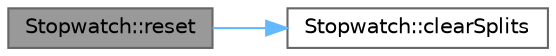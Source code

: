 digraph "Stopwatch::reset"
{
 // INTERACTIVE_SVG=YES
 // LATEX_PDF_SIZE
  bgcolor="transparent";
  edge [fontname=Helvetica,fontsize=10,labelfontname=Helvetica,labelfontsize=10];
  node [fontname=Helvetica,fontsize=10,shape=box,height=0.2,width=0.4];
  rankdir="LR";
  Node1 [id="Node000001",label="Stopwatch::reset",height=0.2,width=0.4,color="gray40", fillcolor="grey60", style="filled", fontcolor="black",tooltip="Resets the stopwatch to 0 milliseconds and stops it."];
  Node1 -> Node2 [id="edge1_Node000001_Node000002",color="steelblue1",style="solid",tooltip=" "];
  Node2 [id="Node000002",label="Stopwatch::clearSplits",height=0.2,width=0.4,color="grey40", fillcolor="white", style="filled",URL="$class_stopwatch.html#a0edfa283c9d5e706cef4a43a6cbfbaf5",tooltip="Clears the splits vector."];
}
